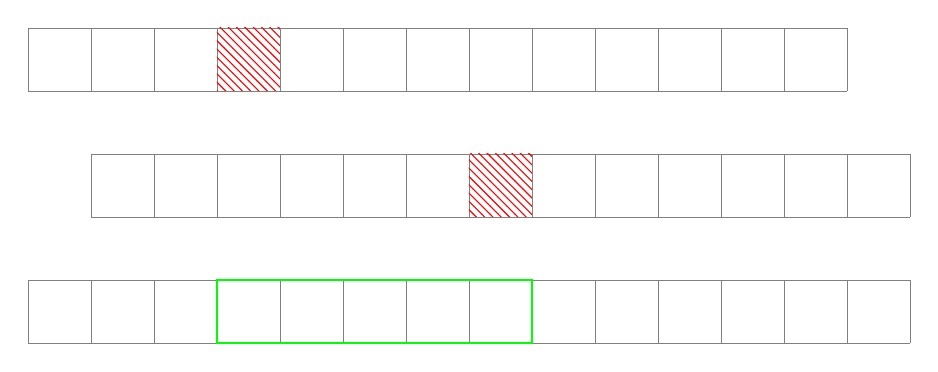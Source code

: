 \begin{tikzpicture}[scale=.8]\footnotesize

\begin{scope}[yscale=-1] % I'm flipping the y-axis because I'm working on grids
  \pgfmathsetmacro{\p}{0}
  \draw[step=1cm,gray,very thin] (0,\p) grid (13,\p+1);
  \fill[pattern=north west lines,pattern color=red] (3,\p) rectangle (4,\p+1); 

  \pgfmathsetmacro{\p}{2}
  \draw[step=1cm,gray,very thin] (1,\p) grid (14,\p+1);
  \fill[pattern=north west lines,pattern color=red] (7,\p) rectangle (8,\p+1); 

  \pgfmathsetmacro{\p}{4}
  \draw[step=1cm,gray,very thin] (0,\p) grid (14,\p+1);
  \draw[green,thick] (3,\p) rectangle (8,\p+1);
\end{scope}

\end{tikzpicture}
